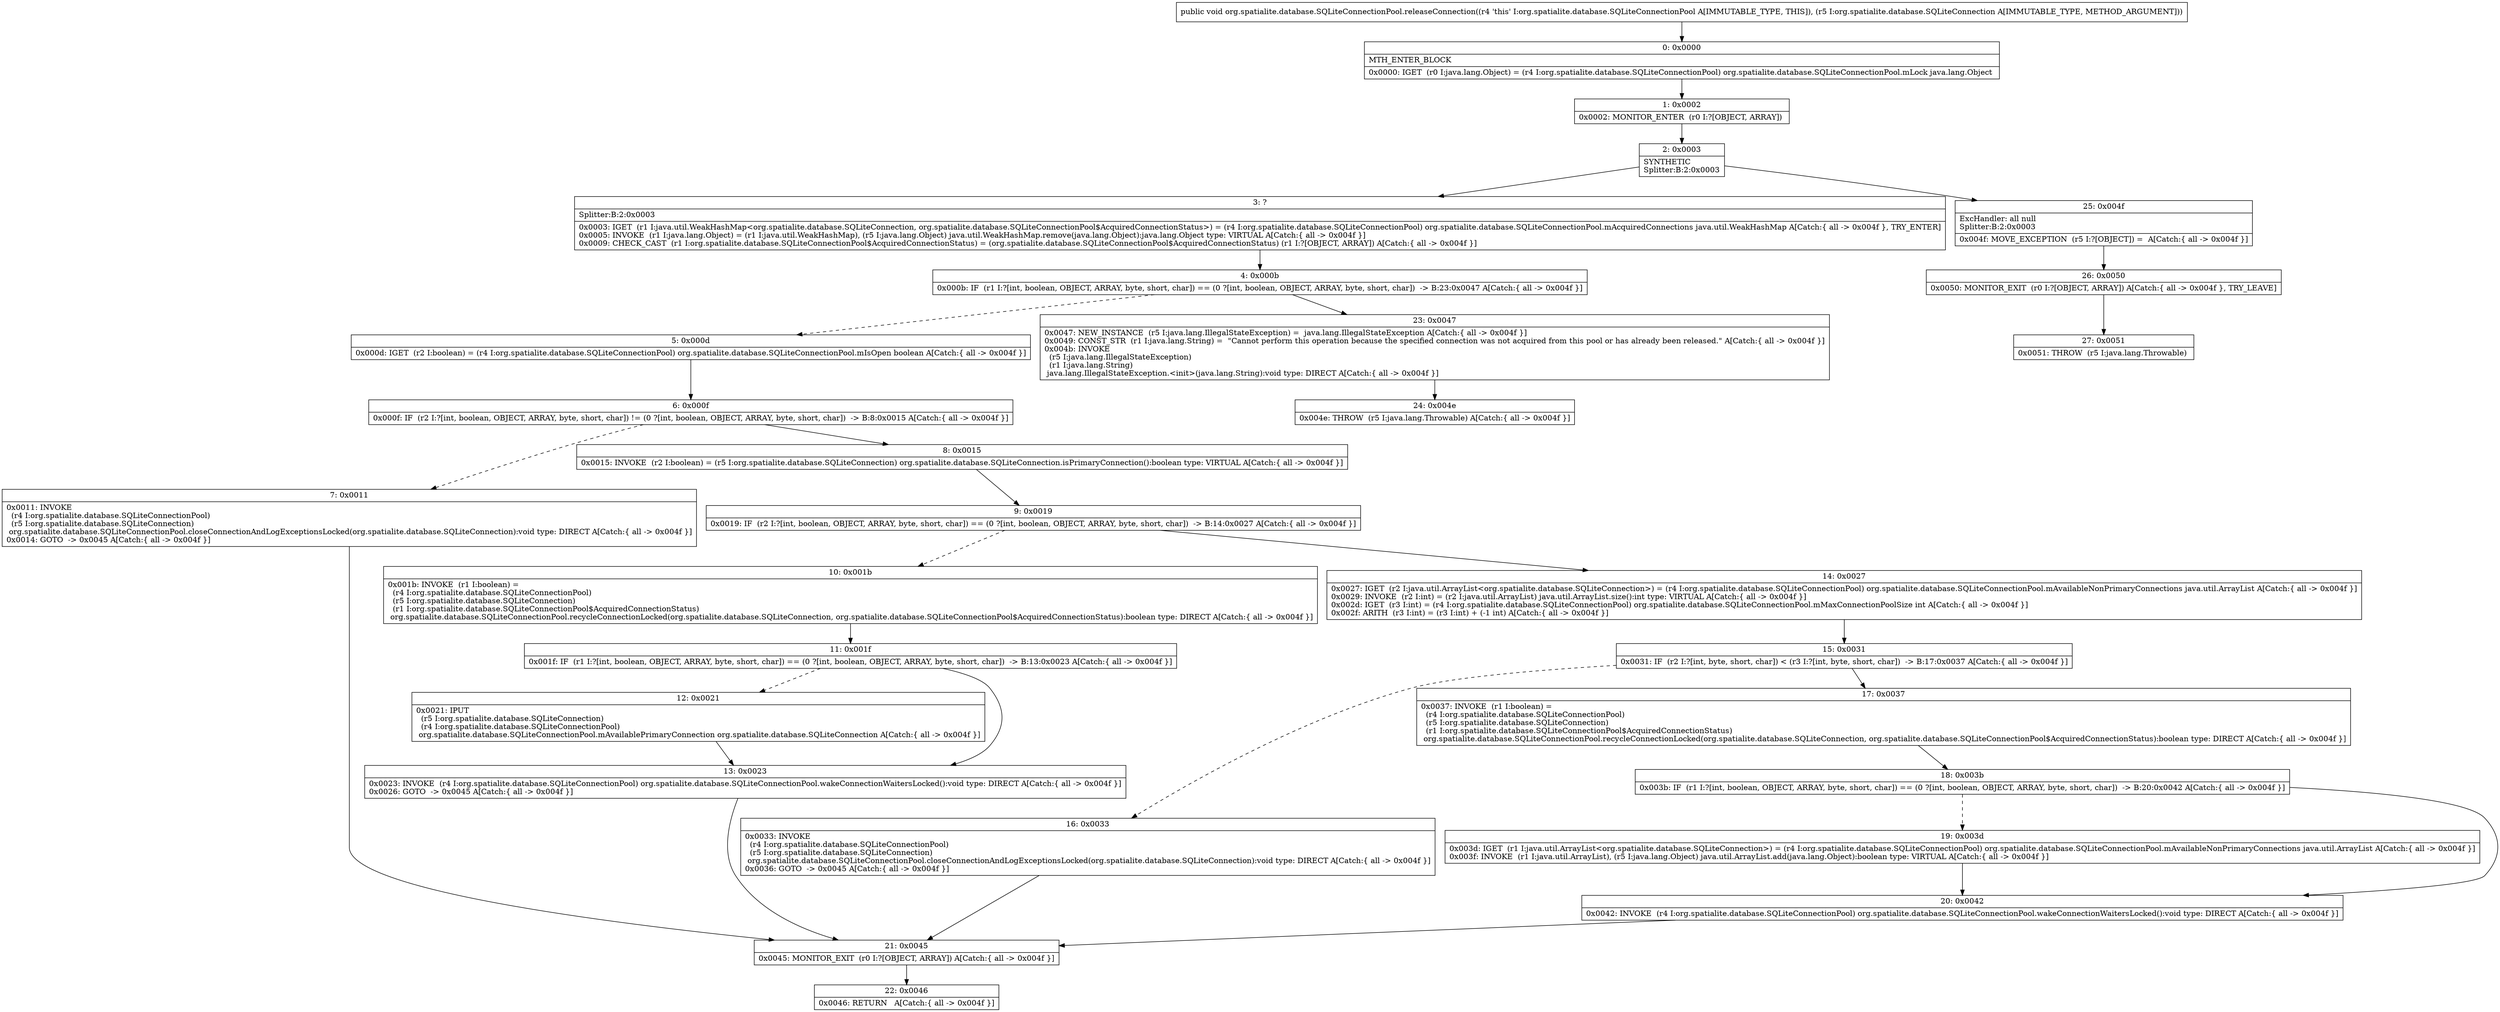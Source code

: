 digraph "CFG fororg.spatialite.database.SQLiteConnectionPool.releaseConnection(Lorg\/spatialite\/database\/SQLiteConnection;)V" {
Node_0 [shape=record,label="{0\:\ 0x0000|MTH_ENTER_BLOCK\l|0x0000: IGET  (r0 I:java.lang.Object) = (r4 I:org.spatialite.database.SQLiteConnectionPool) org.spatialite.database.SQLiteConnectionPool.mLock java.lang.Object \l}"];
Node_1 [shape=record,label="{1\:\ 0x0002|0x0002: MONITOR_ENTER  (r0 I:?[OBJECT, ARRAY]) \l}"];
Node_2 [shape=record,label="{2\:\ 0x0003|SYNTHETIC\lSplitter:B:2:0x0003\l}"];
Node_3 [shape=record,label="{3\:\ ?|Splitter:B:2:0x0003\l|0x0003: IGET  (r1 I:java.util.WeakHashMap\<org.spatialite.database.SQLiteConnection, org.spatialite.database.SQLiteConnectionPool$AcquiredConnectionStatus\>) = (r4 I:org.spatialite.database.SQLiteConnectionPool) org.spatialite.database.SQLiteConnectionPool.mAcquiredConnections java.util.WeakHashMap A[Catch:\{ all \-\> 0x004f \}, TRY_ENTER]\l0x0005: INVOKE  (r1 I:java.lang.Object) = (r1 I:java.util.WeakHashMap), (r5 I:java.lang.Object) java.util.WeakHashMap.remove(java.lang.Object):java.lang.Object type: VIRTUAL A[Catch:\{ all \-\> 0x004f \}]\l0x0009: CHECK_CAST  (r1 I:org.spatialite.database.SQLiteConnectionPool$AcquiredConnectionStatus) = (org.spatialite.database.SQLiteConnectionPool$AcquiredConnectionStatus) (r1 I:?[OBJECT, ARRAY]) A[Catch:\{ all \-\> 0x004f \}]\l}"];
Node_4 [shape=record,label="{4\:\ 0x000b|0x000b: IF  (r1 I:?[int, boolean, OBJECT, ARRAY, byte, short, char]) == (0 ?[int, boolean, OBJECT, ARRAY, byte, short, char])  \-\> B:23:0x0047 A[Catch:\{ all \-\> 0x004f \}]\l}"];
Node_5 [shape=record,label="{5\:\ 0x000d|0x000d: IGET  (r2 I:boolean) = (r4 I:org.spatialite.database.SQLiteConnectionPool) org.spatialite.database.SQLiteConnectionPool.mIsOpen boolean A[Catch:\{ all \-\> 0x004f \}]\l}"];
Node_6 [shape=record,label="{6\:\ 0x000f|0x000f: IF  (r2 I:?[int, boolean, OBJECT, ARRAY, byte, short, char]) != (0 ?[int, boolean, OBJECT, ARRAY, byte, short, char])  \-\> B:8:0x0015 A[Catch:\{ all \-\> 0x004f \}]\l}"];
Node_7 [shape=record,label="{7\:\ 0x0011|0x0011: INVOKE  \l  (r4 I:org.spatialite.database.SQLiteConnectionPool)\l  (r5 I:org.spatialite.database.SQLiteConnection)\l org.spatialite.database.SQLiteConnectionPool.closeConnectionAndLogExceptionsLocked(org.spatialite.database.SQLiteConnection):void type: DIRECT A[Catch:\{ all \-\> 0x004f \}]\l0x0014: GOTO  \-\> 0x0045 A[Catch:\{ all \-\> 0x004f \}]\l}"];
Node_8 [shape=record,label="{8\:\ 0x0015|0x0015: INVOKE  (r2 I:boolean) = (r5 I:org.spatialite.database.SQLiteConnection) org.spatialite.database.SQLiteConnection.isPrimaryConnection():boolean type: VIRTUAL A[Catch:\{ all \-\> 0x004f \}]\l}"];
Node_9 [shape=record,label="{9\:\ 0x0019|0x0019: IF  (r2 I:?[int, boolean, OBJECT, ARRAY, byte, short, char]) == (0 ?[int, boolean, OBJECT, ARRAY, byte, short, char])  \-\> B:14:0x0027 A[Catch:\{ all \-\> 0x004f \}]\l}"];
Node_10 [shape=record,label="{10\:\ 0x001b|0x001b: INVOKE  (r1 I:boolean) = \l  (r4 I:org.spatialite.database.SQLiteConnectionPool)\l  (r5 I:org.spatialite.database.SQLiteConnection)\l  (r1 I:org.spatialite.database.SQLiteConnectionPool$AcquiredConnectionStatus)\l org.spatialite.database.SQLiteConnectionPool.recycleConnectionLocked(org.spatialite.database.SQLiteConnection, org.spatialite.database.SQLiteConnectionPool$AcquiredConnectionStatus):boolean type: DIRECT A[Catch:\{ all \-\> 0x004f \}]\l}"];
Node_11 [shape=record,label="{11\:\ 0x001f|0x001f: IF  (r1 I:?[int, boolean, OBJECT, ARRAY, byte, short, char]) == (0 ?[int, boolean, OBJECT, ARRAY, byte, short, char])  \-\> B:13:0x0023 A[Catch:\{ all \-\> 0x004f \}]\l}"];
Node_12 [shape=record,label="{12\:\ 0x0021|0x0021: IPUT  \l  (r5 I:org.spatialite.database.SQLiteConnection)\l  (r4 I:org.spatialite.database.SQLiteConnectionPool)\l org.spatialite.database.SQLiteConnectionPool.mAvailablePrimaryConnection org.spatialite.database.SQLiteConnection A[Catch:\{ all \-\> 0x004f \}]\l}"];
Node_13 [shape=record,label="{13\:\ 0x0023|0x0023: INVOKE  (r4 I:org.spatialite.database.SQLiteConnectionPool) org.spatialite.database.SQLiteConnectionPool.wakeConnectionWaitersLocked():void type: DIRECT A[Catch:\{ all \-\> 0x004f \}]\l0x0026: GOTO  \-\> 0x0045 A[Catch:\{ all \-\> 0x004f \}]\l}"];
Node_14 [shape=record,label="{14\:\ 0x0027|0x0027: IGET  (r2 I:java.util.ArrayList\<org.spatialite.database.SQLiteConnection\>) = (r4 I:org.spatialite.database.SQLiteConnectionPool) org.spatialite.database.SQLiteConnectionPool.mAvailableNonPrimaryConnections java.util.ArrayList A[Catch:\{ all \-\> 0x004f \}]\l0x0029: INVOKE  (r2 I:int) = (r2 I:java.util.ArrayList) java.util.ArrayList.size():int type: VIRTUAL A[Catch:\{ all \-\> 0x004f \}]\l0x002d: IGET  (r3 I:int) = (r4 I:org.spatialite.database.SQLiteConnectionPool) org.spatialite.database.SQLiteConnectionPool.mMaxConnectionPoolSize int A[Catch:\{ all \-\> 0x004f \}]\l0x002f: ARITH  (r3 I:int) = (r3 I:int) + (\-1 int) A[Catch:\{ all \-\> 0x004f \}]\l}"];
Node_15 [shape=record,label="{15\:\ 0x0031|0x0031: IF  (r2 I:?[int, byte, short, char]) \< (r3 I:?[int, byte, short, char])  \-\> B:17:0x0037 A[Catch:\{ all \-\> 0x004f \}]\l}"];
Node_16 [shape=record,label="{16\:\ 0x0033|0x0033: INVOKE  \l  (r4 I:org.spatialite.database.SQLiteConnectionPool)\l  (r5 I:org.spatialite.database.SQLiteConnection)\l org.spatialite.database.SQLiteConnectionPool.closeConnectionAndLogExceptionsLocked(org.spatialite.database.SQLiteConnection):void type: DIRECT A[Catch:\{ all \-\> 0x004f \}]\l0x0036: GOTO  \-\> 0x0045 A[Catch:\{ all \-\> 0x004f \}]\l}"];
Node_17 [shape=record,label="{17\:\ 0x0037|0x0037: INVOKE  (r1 I:boolean) = \l  (r4 I:org.spatialite.database.SQLiteConnectionPool)\l  (r5 I:org.spatialite.database.SQLiteConnection)\l  (r1 I:org.spatialite.database.SQLiteConnectionPool$AcquiredConnectionStatus)\l org.spatialite.database.SQLiteConnectionPool.recycleConnectionLocked(org.spatialite.database.SQLiteConnection, org.spatialite.database.SQLiteConnectionPool$AcquiredConnectionStatus):boolean type: DIRECT A[Catch:\{ all \-\> 0x004f \}]\l}"];
Node_18 [shape=record,label="{18\:\ 0x003b|0x003b: IF  (r1 I:?[int, boolean, OBJECT, ARRAY, byte, short, char]) == (0 ?[int, boolean, OBJECT, ARRAY, byte, short, char])  \-\> B:20:0x0042 A[Catch:\{ all \-\> 0x004f \}]\l}"];
Node_19 [shape=record,label="{19\:\ 0x003d|0x003d: IGET  (r1 I:java.util.ArrayList\<org.spatialite.database.SQLiteConnection\>) = (r4 I:org.spatialite.database.SQLiteConnectionPool) org.spatialite.database.SQLiteConnectionPool.mAvailableNonPrimaryConnections java.util.ArrayList A[Catch:\{ all \-\> 0x004f \}]\l0x003f: INVOKE  (r1 I:java.util.ArrayList), (r5 I:java.lang.Object) java.util.ArrayList.add(java.lang.Object):boolean type: VIRTUAL A[Catch:\{ all \-\> 0x004f \}]\l}"];
Node_20 [shape=record,label="{20\:\ 0x0042|0x0042: INVOKE  (r4 I:org.spatialite.database.SQLiteConnectionPool) org.spatialite.database.SQLiteConnectionPool.wakeConnectionWaitersLocked():void type: DIRECT A[Catch:\{ all \-\> 0x004f \}]\l}"];
Node_21 [shape=record,label="{21\:\ 0x0045|0x0045: MONITOR_EXIT  (r0 I:?[OBJECT, ARRAY]) A[Catch:\{ all \-\> 0x004f \}]\l}"];
Node_22 [shape=record,label="{22\:\ 0x0046|0x0046: RETURN   A[Catch:\{ all \-\> 0x004f \}]\l}"];
Node_23 [shape=record,label="{23\:\ 0x0047|0x0047: NEW_INSTANCE  (r5 I:java.lang.IllegalStateException) =  java.lang.IllegalStateException A[Catch:\{ all \-\> 0x004f \}]\l0x0049: CONST_STR  (r1 I:java.lang.String) =  \"Cannot perform this operation because the specified connection was not acquired from this pool or has already been released.\" A[Catch:\{ all \-\> 0x004f \}]\l0x004b: INVOKE  \l  (r5 I:java.lang.IllegalStateException)\l  (r1 I:java.lang.String)\l java.lang.IllegalStateException.\<init\>(java.lang.String):void type: DIRECT A[Catch:\{ all \-\> 0x004f \}]\l}"];
Node_24 [shape=record,label="{24\:\ 0x004e|0x004e: THROW  (r5 I:java.lang.Throwable) A[Catch:\{ all \-\> 0x004f \}]\l}"];
Node_25 [shape=record,label="{25\:\ 0x004f|ExcHandler: all null\lSplitter:B:2:0x0003\l|0x004f: MOVE_EXCEPTION  (r5 I:?[OBJECT]) =  A[Catch:\{ all \-\> 0x004f \}]\l}"];
Node_26 [shape=record,label="{26\:\ 0x0050|0x0050: MONITOR_EXIT  (r0 I:?[OBJECT, ARRAY]) A[Catch:\{ all \-\> 0x004f \}, TRY_LEAVE]\l}"];
Node_27 [shape=record,label="{27\:\ 0x0051|0x0051: THROW  (r5 I:java.lang.Throwable) \l}"];
MethodNode[shape=record,label="{public void org.spatialite.database.SQLiteConnectionPool.releaseConnection((r4 'this' I:org.spatialite.database.SQLiteConnectionPool A[IMMUTABLE_TYPE, THIS]), (r5 I:org.spatialite.database.SQLiteConnection A[IMMUTABLE_TYPE, METHOD_ARGUMENT])) }"];
MethodNode -> Node_0;
Node_0 -> Node_1;
Node_1 -> Node_2;
Node_2 -> Node_3;
Node_2 -> Node_25;
Node_3 -> Node_4;
Node_4 -> Node_5[style=dashed];
Node_4 -> Node_23;
Node_5 -> Node_6;
Node_6 -> Node_7[style=dashed];
Node_6 -> Node_8;
Node_7 -> Node_21;
Node_8 -> Node_9;
Node_9 -> Node_10[style=dashed];
Node_9 -> Node_14;
Node_10 -> Node_11;
Node_11 -> Node_12[style=dashed];
Node_11 -> Node_13;
Node_12 -> Node_13;
Node_13 -> Node_21;
Node_14 -> Node_15;
Node_15 -> Node_16[style=dashed];
Node_15 -> Node_17;
Node_16 -> Node_21;
Node_17 -> Node_18;
Node_18 -> Node_19[style=dashed];
Node_18 -> Node_20;
Node_19 -> Node_20;
Node_20 -> Node_21;
Node_21 -> Node_22;
Node_23 -> Node_24;
Node_25 -> Node_26;
Node_26 -> Node_27;
}


